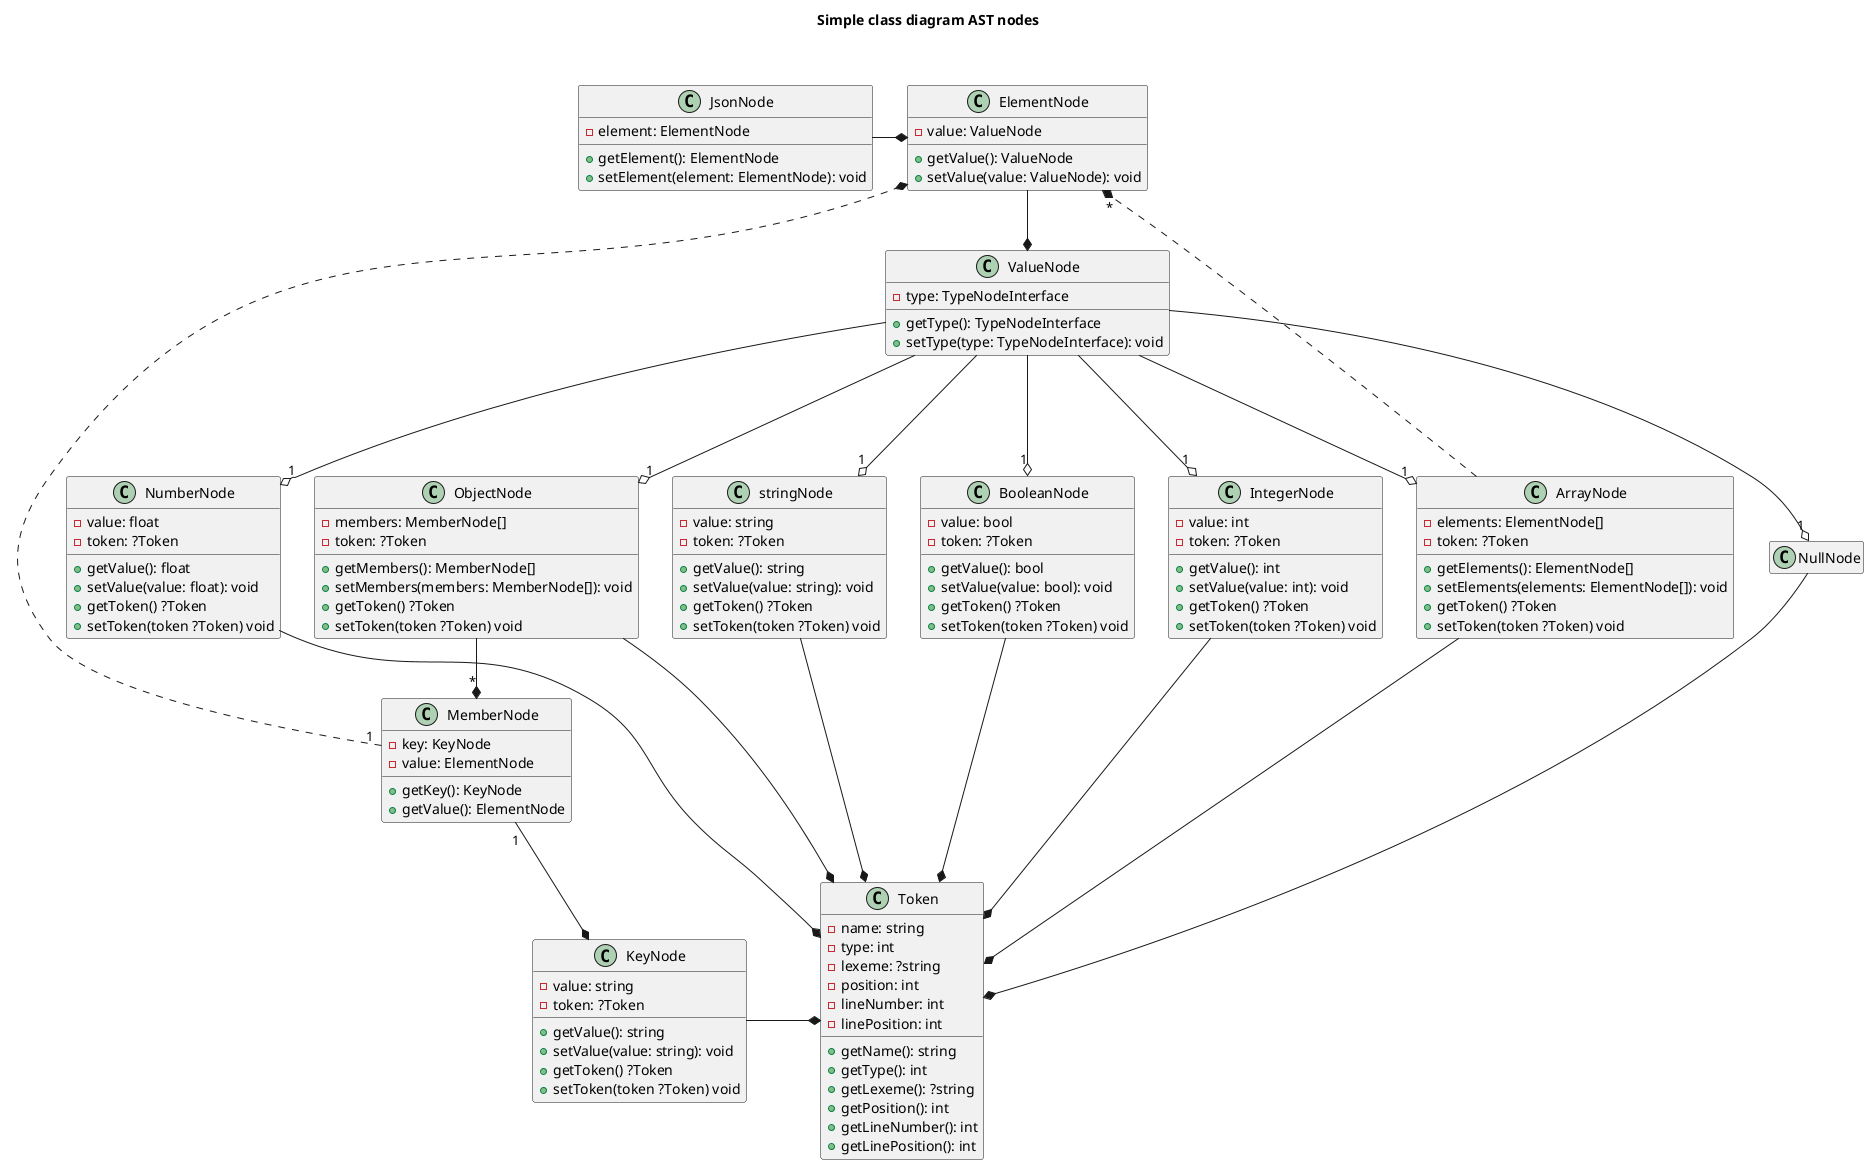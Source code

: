 @startuml

hide empty members

title
Simple class diagram AST nodes


end title

class JsonNode {
    -element: ElementNode
    +getElement(): ElementNode
    +setElement(element: ElementNode): void
}

class ElementNode {
    -value: ValueNode
    +getValue(): ValueNode
    +setValue(value: ValueNode): void
}

class ValueNode {
    -type: TypeNodeInterface
    +getType(): TypeNodeInterface
    +setType(type: TypeNodeInterface): void
}

class ObjectNode {
    -members: MemberNode[]
    -token: ?Token
    +getMembers(): MemberNode[]
    +setMembers(members: MemberNode[]): void
    +getToken() ?Token
    +setToken(token ?Token) void
}

class ArrayNode {
    -elements: ElementNode[]
    -token: ?Token
    +getElements(): ElementNode[]
    +setElements(elements: ElementNode[]): void
    +getToken() ?Token
    +setToken(token ?Token) void
}

class stringNode {
    -value: string
    -token: ?Token
    +getValue(): string
    +setValue(value: string): void
    +getToken() ?Token
    +setToken(token ?Token) void
}

class NumberNode {
    -value: float
    -token: ?Token
    +getValue(): float
    +setValue(value: float): void
    +getToken() ?Token
    +setToken(token ?Token) void
}

class IntegerNode {
    -value: int
    -token: ?Token
    +getValue(): int
    +setValue(value: int): void
    +getToken() ?Token
    +setToken(token ?Token) void
}

class BooleanNode {
    -value: bool
    -token: ?Token
    +getValue(): bool
    +setValue(value: bool): void
    +getToken() ?Token
    +setToken(token ?Token) void
}

class NullNode

class KeyNode {
    -value: string
    -token: ?Token
    +getValue(): string
    +setValue(value: string): void
    +getToken() ?Token
    +setToken(token ?Token) void
}

class MemberNode {
    -key: KeyNode
    -value: ElementNode
    +getKey(): KeyNode
    +getValue(): ElementNode
}

class Token {
    -name: string
    -type: int
    -lexeme: ?string
    -position: int
    -lineNumber: int
    -linePosition: int
    +getName(): string
    +getType(): int
    +getLexeme(): ?string
    +getPosition(): int
    +getLineNumber(): int
    +getLinePosition(): int
}

JsonNode -* ElementNode
ElementNode --* ValueNode

ValueNode ---o "1" ObjectNode
ValueNode ---o "1" ArrayNode
ValueNode ---o "1" stringNode
ValueNode ---o "1" NumberNode
ValueNode ---o "1" IntegerNode
ValueNode ---o "1" BooleanNode
ValueNode ---o "1" NullNode

ArrayNode ..* "*" ElementNode

ObjectNode --* "*" MemberNode
MemberNode "1" --* KeyNode
MemberNode "1" ..* ElementNode

ObjectNode ---* Token
ArrayNode ---* Token
stringNode ---* Token
NumberNode ---* Token
IntegerNode ---* Token
BooleanNode ---* Token
NullNode ---* Token
KeyNode -* Token

'Token o- ObjectNode
'ArrayNode o--o Token
'stringNode o--o Token
'NumberNode o--o Token
'IntegerNode o--o Token
'BooleanNode o--o Token
'NullNode o--o Token
'KeyNode o--o Token

@enduml